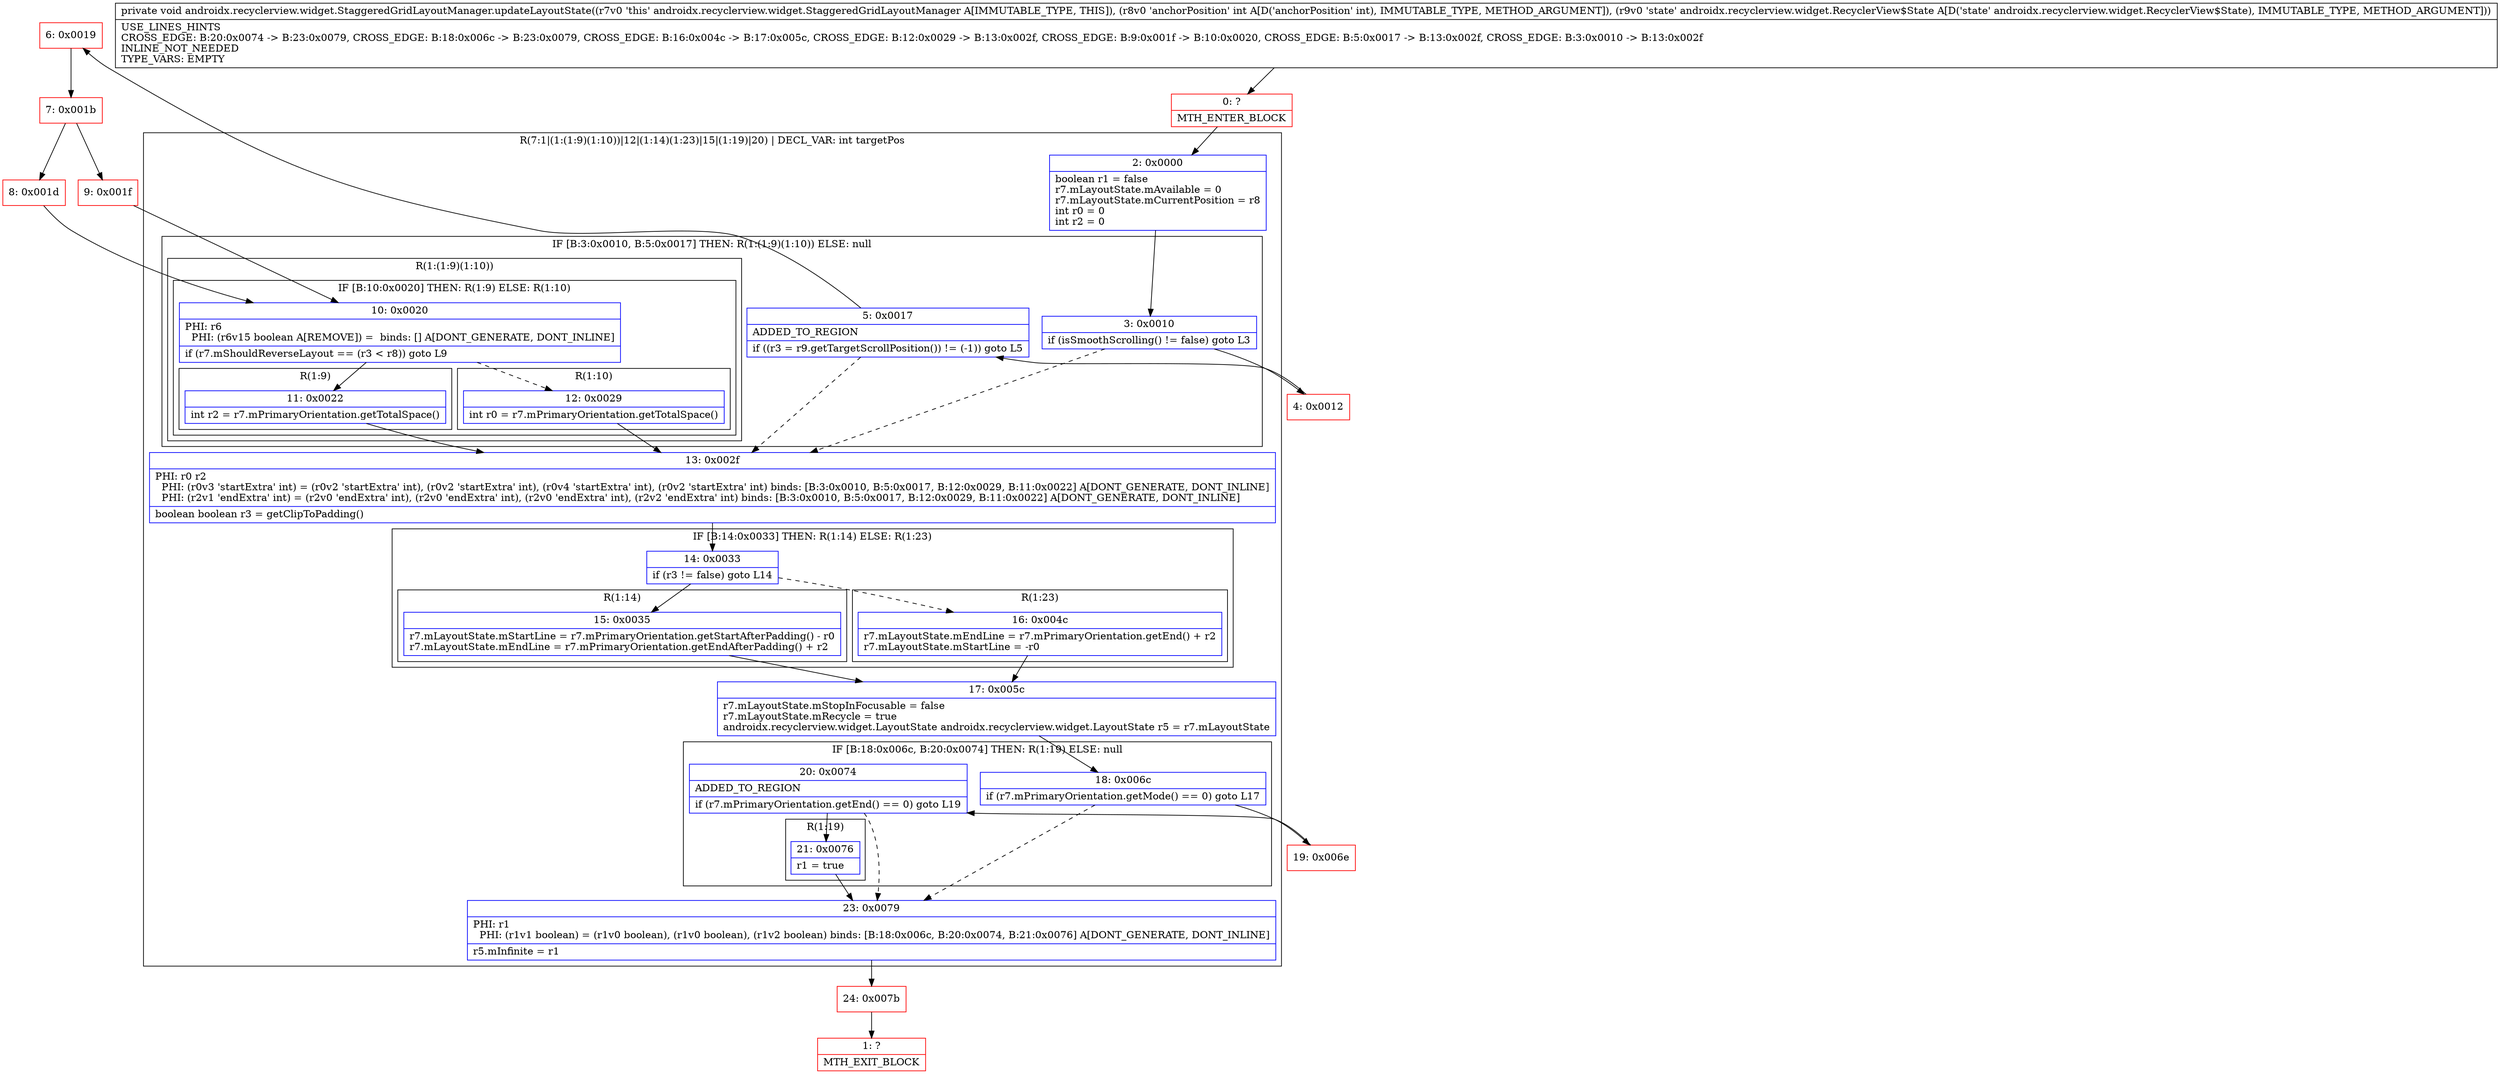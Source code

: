 digraph "CFG forandroidx.recyclerview.widget.StaggeredGridLayoutManager.updateLayoutState(ILandroidx\/recyclerview\/widget\/RecyclerView$State;)V" {
subgraph cluster_Region_343773392 {
label = "R(7:1|(1:(1:9)(1:10))|12|(1:14)(1:23)|15|(1:19)|20) | DECL_VAR: int targetPos\l";
node [shape=record,color=blue];
Node_2 [shape=record,label="{2\:\ 0x0000|boolean r1 = false\lr7.mLayoutState.mAvailable = 0\lr7.mLayoutState.mCurrentPosition = r8\lint r0 = 0\lint r2 = 0\l}"];
subgraph cluster_IfRegion_1043273356 {
label = "IF [B:3:0x0010, B:5:0x0017] THEN: R(1:(1:9)(1:10)) ELSE: null";
node [shape=record,color=blue];
Node_3 [shape=record,label="{3\:\ 0x0010|if (isSmoothScrolling() != false) goto L3\l}"];
Node_5 [shape=record,label="{5\:\ 0x0017|ADDED_TO_REGION\l|if ((r3 = r9.getTargetScrollPosition()) != (\-1)) goto L5\l}"];
subgraph cluster_Region_1401559500 {
label = "R(1:(1:9)(1:10))";
node [shape=record,color=blue];
subgraph cluster_IfRegion_185277011 {
label = "IF [B:10:0x0020] THEN: R(1:9) ELSE: R(1:10)";
node [shape=record,color=blue];
Node_10 [shape=record,label="{10\:\ 0x0020|PHI: r6 \l  PHI: (r6v15 boolean A[REMOVE]) =  binds: [] A[DONT_GENERATE, DONT_INLINE]\l|if (r7.mShouldReverseLayout == (r3 \< r8)) goto L9\l}"];
subgraph cluster_Region_1731483558 {
label = "R(1:9)";
node [shape=record,color=blue];
Node_11 [shape=record,label="{11\:\ 0x0022|int r2 = r7.mPrimaryOrientation.getTotalSpace()\l}"];
}
subgraph cluster_Region_1434584304 {
label = "R(1:10)";
node [shape=record,color=blue];
Node_12 [shape=record,label="{12\:\ 0x0029|int r0 = r7.mPrimaryOrientation.getTotalSpace()\l}"];
}
}
}
}
Node_13 [shape=record,label="{13\:\ 0x002f|PHI: r0 r2 \l  PHI: (r0v3 'startExtra' int) = (r0v2 'startExtra' int), (r0v2 'startExtra' int), (r0v4 'startExtra' int), (r0v2 'startExtra' int) binds: [B:3:0x0010, B:5:0x0017, B:12:0x0029, B:11:0x0022] A[DONT_GENERATE, DONT_INLINE]\l  PHI: (r2v1 'endExtra' int) = (r2v0 'endExtra' int), (r2v0 'endExtra' int), (r2v0 'endExtra' int), (r2v2 'endExtra' int) binds: [B:3:0x0010, B:5:0x0017, B:12:0x0029, B:11:0x0022] A[DONT_GENERATE, DONT_INLINE]\l|boolean boolean r3 = getClipToPadding()\l}"];
subgraph cluster_IfRegion_584346164 {
label = "IF [B:14:0x0033] THEN: R(1:14) ELSE: R(1:23)";
node [shape=record,color=blue];
Node_14 [shape=record,label="{14\:\ 0x0033|if (r3 != false) goto L14\l}"];
subgraph cluster_Region_95857768 {
label = "R(1:14)";
node [shape=record,color=blue];
Node_15 [shape=record,label="{15\:\ 0x0035|r7.mLayoutState.mStartLine = r7.mPrimaryOrientation.getStartAfterPadding() \- r0\lr7.mLayoutState.mEndLine = r7.mPrimaryOrientation.getEndAfterPadding() + r2\l}"];
}
subgraph cluster_Region_2109032222 {
label = "R(1:23)";
node [shape=record,color=blue];
Node_16 [shape=record,label="{16\:\ 0x004c|r7.mLayoutState.mEndLine = r7.mPrimaryOrientation.getEnd() + r2\lr7.mLayoutState.mStartLine = \-r0\l}"];
}
}
Node_17 [shape=record,label="{17\:\ 0x005c|r7.mLayoutState.mStopInFocusable = false\lr7.mLayoutState.mRecycle = true\landroidx.recyclerview.widget.LayoutState androidx.recyclerview.widget.LayoutState r5 = r7.mLayoutState\l}"];
subgraph cluster_IfRegion_1615328892 {
label = "IF [B:18:0x006c, B:20:0x0074] THEN: R(1:19) ELSE: null";
node [shape=record,color=blue];
Node_18 [shape=record,label="{18\:\ 0x006c|if (r7.mPrimaryOrientation.getMode() == 0) goto L17\l}"];
Node_20 [shape=record,label="{20\:\ 0x0074|ADDED_TO_REGION\l|if (r7.mPrimaryOrientation.getEnd() == 0) goto L19\l}"];
subgraph cluster_Region_1623147674 {
label = "R(1:19)";
node [shape=record,color=blue];
Node_21 [shape=record,label="{21\:\ 0x0076|r1 = true\l}"];
}
}
Node_23 [shape=record,label="{23\:\ 0x0079|PHI: r1 \l  PHI: (r1v1 boolean) = (r1v0 boolean), (r1v0 boolean), (r1v2 boolean) binds: [B:18:0x006c, B:20:0x0074, B:21:0x0076] A[DONT_GENERATE, DONT_INLINE]\l|r5.mInfinite = r1\l}"];
}
Node_0 [shape=record,color=red,label="{0\:\ ?|MTH_ENTER_BLOCK\l}"];
Node_4 [shape=record,color=red,label="{4\:\ 0x0012}"];
Node_6 [shape=record,color=red,label="{6\:\ 0x0019}"];
Node_7 [shape=record,color=red,label="{7\:\ 0x001b}"];
Node_8 [shape=record,color=red,label="{8\:\ 0x001d}"];
Node_9 [shape=record,color=red,label="{9\:\ 0x001f}"];
Node_19 [shape=record,color=red,label="{19\:\ 0x006e}"];
Node_24 [shape=record,color=red,label="{24\:\ 0x007b}"];
Node_1 [shape=record,color=red,label="{1\:\ ?|MTH_EXIT_BLOCK\l}"];
MethodNode[shape=record,label="{private void androidx.recyclerview.widget.StaggeredGridLayoutManager.updateLayoutState((r7v0 'this' androidx.recyclerview.widget.StaggeredGridLayoutManager A[IMMUTABLE_TYPE, THIS]), (r8v0 'anchorPosition' int A[D('anchorPosition' int), IMMUTABLE_TYPE, METHOD_ARGUMENT]), (r9v0 'state' androidx.recyclerview.widget.RecyclerView$State A[D('state' androidx.recyclerview.widget.RecyclerView$State), IMMUTABLE_TYPE, METHOD_ARGUMENT]))  | USE_LINES_HINTS\lCROSS_EDGE: B:20:0x0074 \-\> B:23:0x0079, CROSS_EDGE: B:18:0x006c \-\> B:23:0x0079, CROSS_EDGE: B:16:0x004c \-\> B:17:0x005c, CROSS_EDGE: B:12:0x0029 \-\> B:13:0x002f, CROSS_EDGE: B:9:0x001f \-\> B:10:0x0020, CROSS_EDGE: B:5:0x0017 \-\> B:13:0x002f, CROSS_EDGE: B:3:0x0010 \-\> B:13:0x002f\lINLINE_NOT_NEEDED\lTYPE_VARS: EMPTY\l}"];
MethodNode -> Node_0;Node_2 -> Node_3;
Node_3 -> Node_4;
Node_3 -> Node_13[style=dashed];
Node_5 -> Node_6;
Node_5 -> Node_13[style=dashed];
Node_10 -> Node_11;
Node_10 -> Node_12[style=dashed];
Node_11 -> Node_13;
Node_12 -> Node_13;
Node_13 -> Node_14;
Node_14 -> Node_15;
Node_14 -> Node_16[style=dashed];
Node_15 -> Node_17;
Node_16 -> Node_17;
Node_17 -> Node_18;
Node_18 -> Node_19;
Node_18 -> Node_23[style=dashed];
Node_20 -> Node_21;
Node_20 -> Node_23[style=dashed];
Node_21 -> Node_23;
Node_23 -> Node_24;
Node_0 -> Node_2;
Node_4 -> Node_5;
Node_6 -> Node_7;
Node_7 -> Node_8;
Node_7 -> Node_9;
Node_8 -> Node_10;
Node_9 -> Node_10;
Node_19 -> Node_20;
Node_24 -> Node_1;
}

